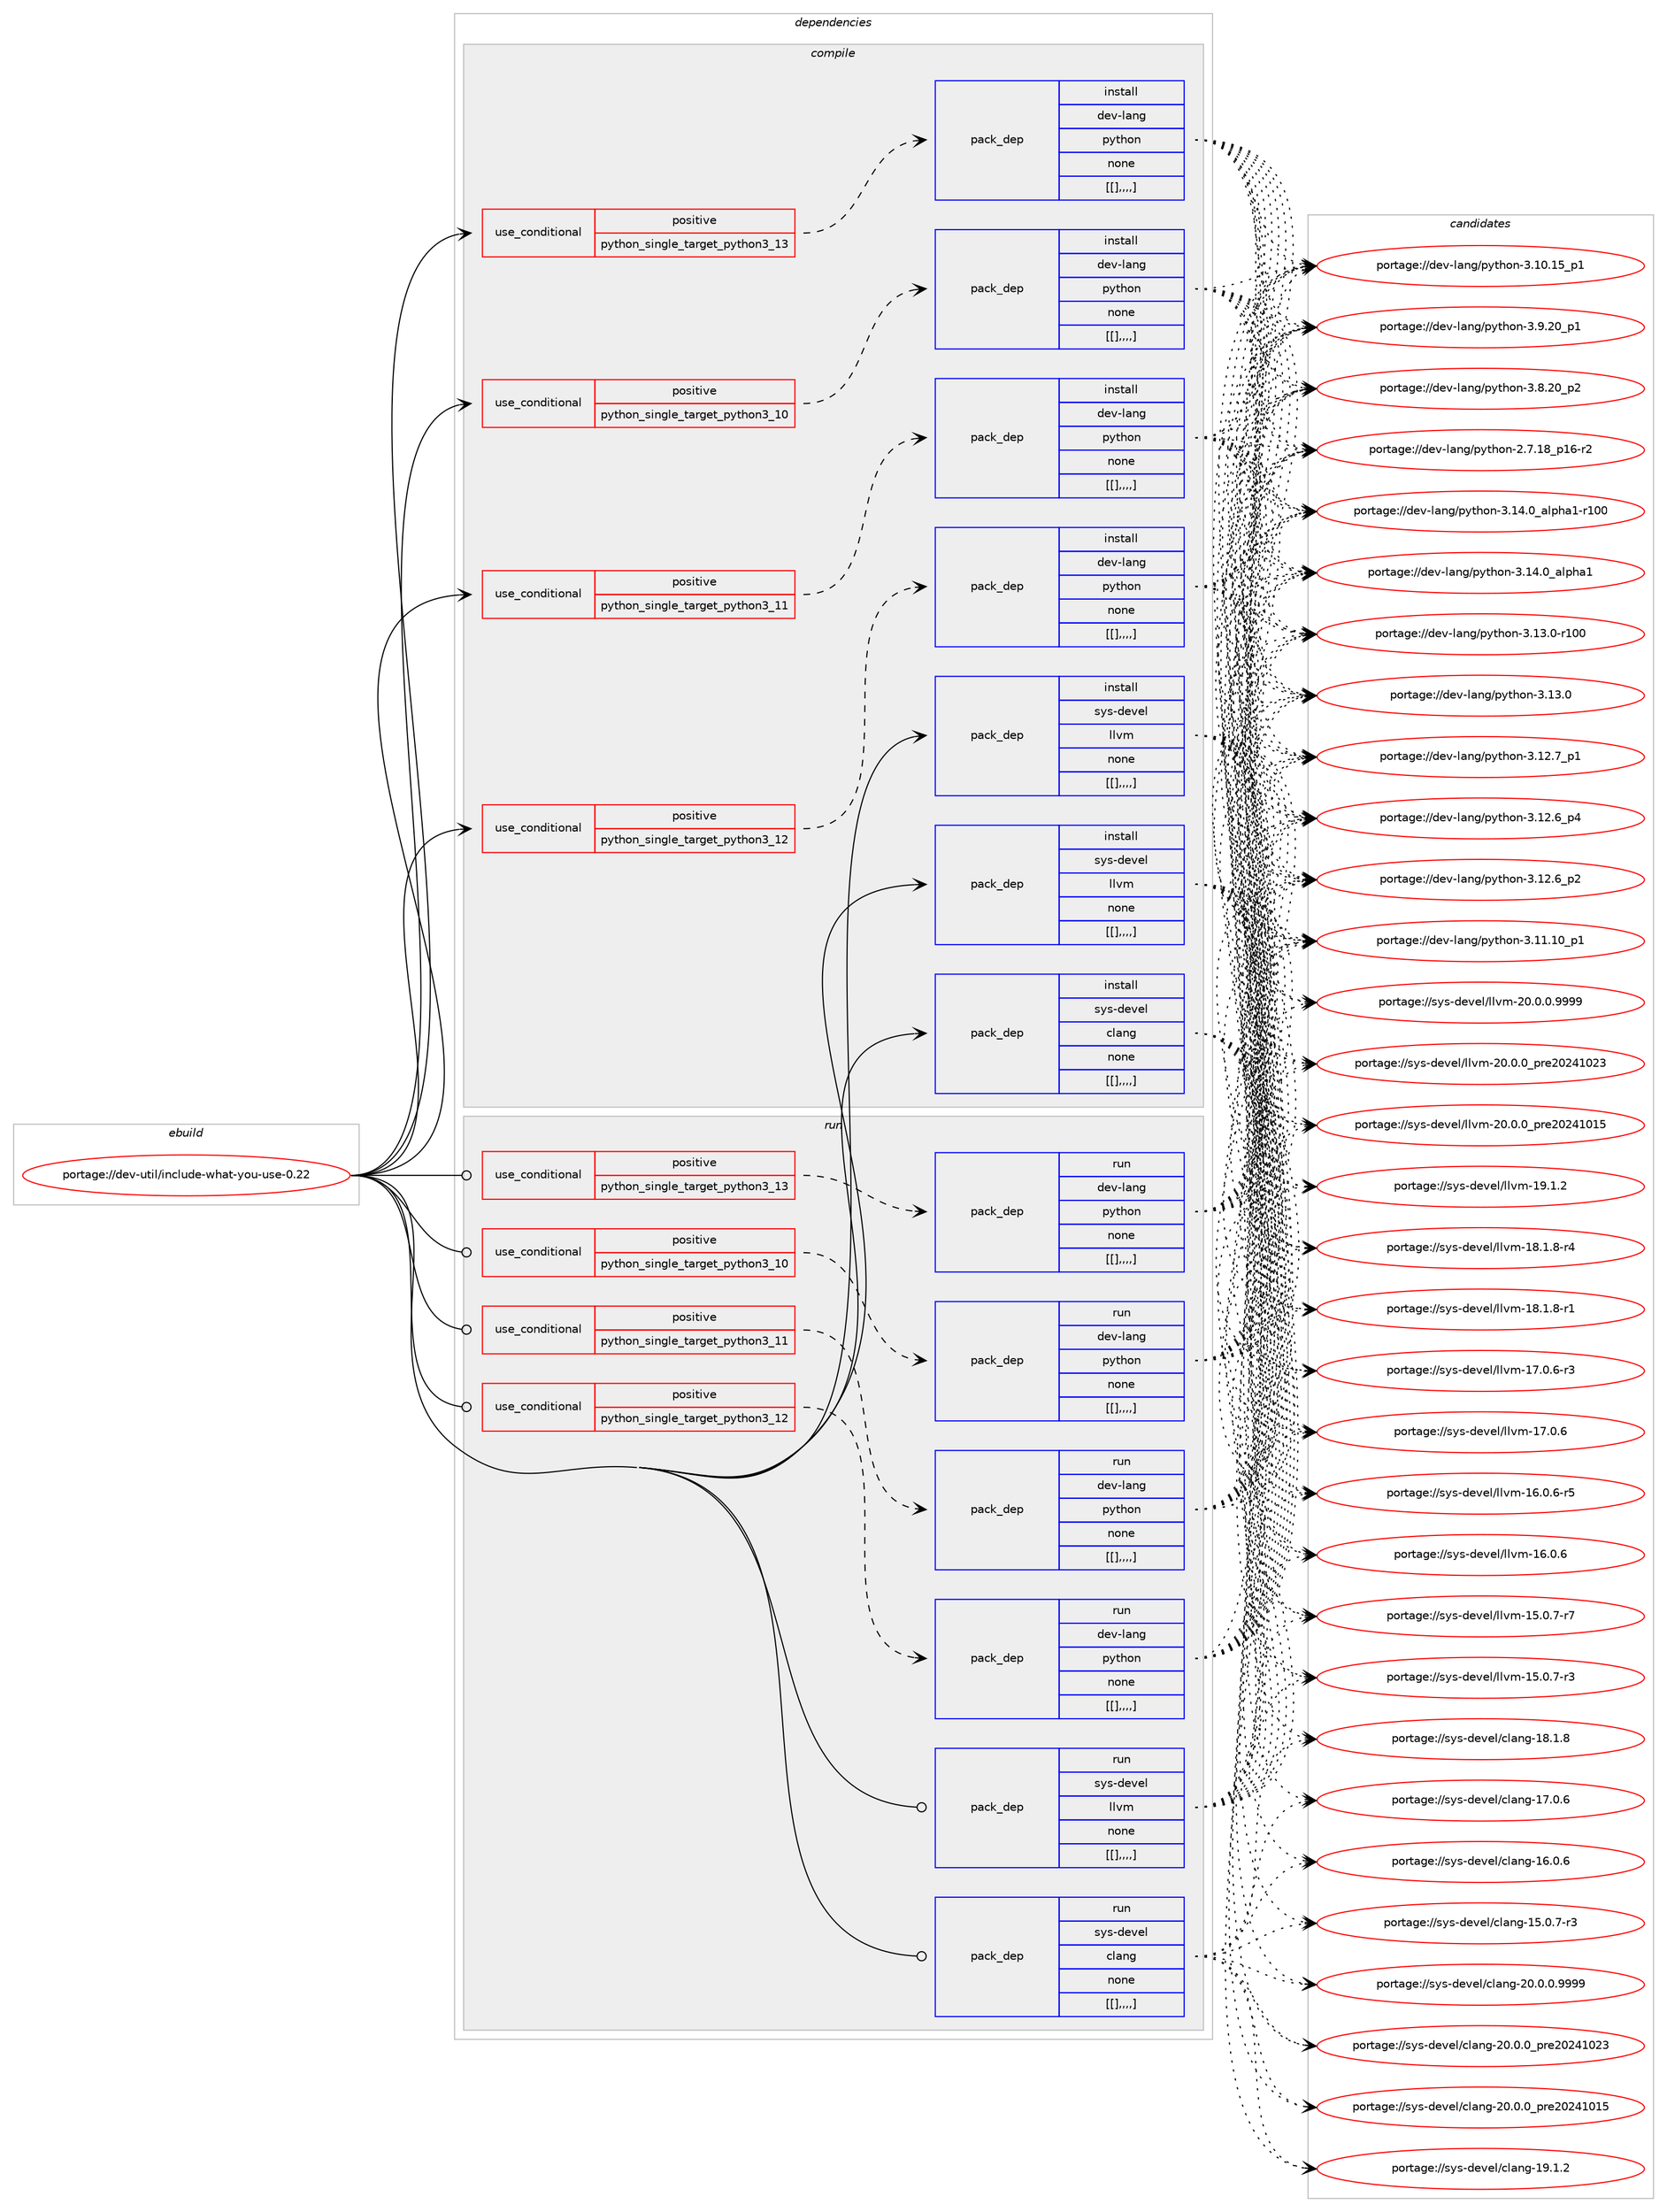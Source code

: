 digraph prolog {

# *************
# Graph options
# *************

newrank=true;
concentrate=true;
compound=true;
graph [rankdir=LR,fontname=Helvetica,fontsize=10,ranksep=1.5];#, ranksep=2.5, nodesep=0.2];
edge  [arrowhead=vee];
node  [fontname=Helvetica,fontsize=10];

# **********
# The ebuild
# **********

subgraph cluster_leftcol {
color=gray;
label=<<i>ebuild</i>>;
id [label="portage://dev-util/include-what-you-use-0.22", color=red, width=4, href="../dev-util/include-what-you-use-0.22.svg"];
}

# ****************
# The dependencies
# ****************

subgraph cluster_midcol {
color=gray;
label=<<i>dependencies</i>>;
subgraph cluster_compile {
fillcolor="#eeeeee";
style=filled;
label=<<i>compile</i>>;
subgraph cond65414 {
dependency227524 [label=<<TABLE BORDER="0" CELLBORDER="1" CELLSPACING="0" CELLPADDING="4"><TR><TD ROWSPAN="3" CELLPADDING="10">use_conditional</TD></TR><TR><TD>positive</TD></TR><TR><TD>python_single_target_python3_10</TD></TR></TABLE>>, shape=none, color=red];
subgraph pack160594 {
dependency227565 [label=<<TABLE BORDER="0" CELLBORDER="1" CELLSPACING="0" CELLPADDING="4" WIDTH="220"><TR><TD ROWSPAN="6" CELLPADDING="30">pack_dep</TD></TR><TR><TD WIDTH="110">install</TD></TR><TR><TD>dev-lang</TD></TR><TR><TD>python</TD></TR><TR><TD>none</TD></TR><TR><TD>[[],,,,]</TD></TR></TABLE>>, shape=none, color=blue];
}
dependency227524:e -> dependency227565:w [weight=20,style="dashed",arrowhead="vee"];
}
id:e -> dependency227524:w [weight=20,style="solid",arrowhead="vee"];
subgraph cond65442 {
dependency227588 [label=<<TABLE BORDER="0" CELLBORDER="1" CELLSPACING="0" CELLPADDING="4"><TR><TD ROWSPAN="3" CELLPADDING="10">use_conditional</TD></TR><TR><TD>positive</TD></TR><TR><TD>python_single_target_python3_11</TD></TR></TABLE>>, shape=none, color=red];
subgraph pack160646 {
dependency227593 [label=<<TABLE BORDER="0" CELLBORDER="1" CELLSPACING="0" CELLPADDING="4" WIDTH="220"><TR><TD ROWSPAN="6" CELLPADDING="30">pack_dep</TD></TR><TR><TD WIDTH="110">install</TD></TR><TR><TD>dev-lang</TD></TR><TR><TD>python</TD></TR><TR><TD>none</TD></TR><TR><TD>[[],,,,]</TD></TR></TABLE>>, shape=none, color=blue];
}
dependency227588:e -> dependency227593:w [weight=20,style="dashed",arrowhead="vee"];
}
id:e -> dependency227588:w [weight=20,style="solid",arrowhead="vee"];
subgraph cond65460 {
dependency227695 [label=<<TABLE BORDER="0" CELLBORDER="1" CELLSPACING="0" CELLPADDING="4"><TR><TD ROWSPAN="3" CELLPADDING="10">use_conditional</TD></TR><TR><TD>positive</TD></TR><TR><TD>python_single_target_python3_12</TD></TR></TABLE>>, shape=none, color=red];
subgraph pack160739 {
dependency227713 [label=<<TABLE BORDER="0" CELLBORDER="1" CELLSPACING="0" CELLPADDING="4" WIDTH="220"><TR><TD ROWSPAN="6" CELLPADDING="30">pack_dep</TD></TR><TR><TD WIDTH="110">install</TD></TR><TR><TD>dev-lang</TD></TR><TR><TD>python</TD></TR><TR><TD>none</TD></TR><TR><TD>[[],,,,]</TD></TR></TABLE>>, shape=none, color=blue];
}
dependency227695:e -> dependency227713:w [weight=20,style="dashed",arrowhead="vee"];
}
id:e -> dependency227695:w [weight=20,style="solid",arrowhead="vee"];
subgraph cond65474 {
dependency227718 [label=<<TABLE BORDER="0" CELLBORDER="1" CELLSPACING="0" CELLPADDING="4"><TR><TD ROWSPAN="3" CELLPADDING="10">use_conditional</TD></TR><TR><TD>positive</TD></TR><TR><TD>python_single_target_python3_13</TD></TR></TABLE>>, shape=none, color=red];
subgraph pack160741 {
dependency227720 [label=<<TABLE BORDER="0" CELLBORDER="1" CELLSPACING="0" CELLPADDING="4" WIDTH="220"><TR><TD ROWSPAN="6" CELLPADDING="30">pack_dep</TD></TR><TR><TD WIDTH="110">install</TD></TR><TR><TD>dev-lang</TD></TR><TR><TD>python</TD></TR><TR><TD>none</TD></TR><TR><TD>[[],,,,]</TD></TR></TABLE>>, shape=none, color=blue];
}
dependency227718:e -> dependency227720:w [weight=20,style="dashed",arrowhead="vee"];
}
id:e -> dependency227718:w [weight=20,style="solid",arrowhead="vee"];
subgraph pack160753 {
dependency227777 [label=<<TABLE BORDER="0" CELLBORDER="1" CELLSPACING="0" CELLPADDING="4" WIDTH="220"><TR><TD ROWSPAN="6" CELLPADDING="30">pack_dep</TD></TR><TR><TD WIDTH="110">install</TD></TR><TR><TD>sys-devel</TD></TR><TR><TD>clang</TD></TR><TR><TD>none</TD></TR><TR><TD>[[],,,,]</TD></TR></TABLE>>, shape=none, color=blue];
}
id:e -> dependency227777:w [weight=20,style="solid",arrowhead="vee"];
subgraph pack160804 {
dependency227815 [label=<<TABLE BORDER="0" CELLBORDER="1" CELLSPACING="0" CELLPADDING="4" WIDTH="220"><TR><TD ROWSPAN="6" CELLPADDING="30">pack_dep</TD></TR><TR><TD WIDTH="110">install</TD></TR><TR><TD>sys-devel</TD></TR><TR><TD>llvm</TD></TR><TR><TD>none</TD></TR><TR><TD>[[],,,,]</TD></TR></TABLE>>, shape=none, color=blue];
}
id:e -> dependency227815:w [weight=20,style="solid",arrowhead="vee"];
subgraph pack160807 {
dependency227819 [label=<<TABLE BORDER="0" CELLBORDER="1" CELLSPACING="0" CELLPADDING="4" WIDTH="220"><TR><TD ROWSPAN="6" CELLPADDING="30">pack_dep</TD></TR><TR><TD WIDTH="110">install</TD></TR><TR><TD>sys-devel</TD></TR><TR><TD>llvm</TD></TR><TR><TD>none</TD></TR><TR><TD>[[],,,,]</TD></TR></TABLE>>, shape=none, color=blue];
}
id:e -> dependency227819:w [weight=20,style="solid",arrowhead="vee"];
}
subgraph cluster_compileandrun {
fillcolor="#eeeeee";
style=filled;
label=<<i>compile and run</i>>;
}
subgraph cluster_run {
fillcolor="#eeeeee";
style=filled;
label=<<i>run</i>>;
subgraph cond65523 {
dependency227926 [label=<<TABLE BORDER="0" CELLBORDER="1" CELLSPACING="0" CELLPADDING="4"><TR><TD ROWSPAN="3" CELLPADDING="10">use_conditional</TD></TR><TR><TD>positive</TD></TR><TR><TD>python_single_target_python3_10</TD></TR></TABLE>>, shape=none, color=red];
subgraph pack160973 {
dependency228058 [label=<<TABLE BORDER="0" CELLBORDER="1" CELLSPACING="0" CELLPADDING="4" WIDTH="220"><TR><TD ROWSPAN="6" CELLPADDING="30">pack_dep</TD></TR><TR><TD WIDTH="110">run</TD></TR><TR><TD>dev-lang</TD></TR><TR><TD>python</TD></TR><TR><TD>none</TD></TR><TR><TD>[[],,,,]</TD></TR></TABLE>>, shape=none, color=blue];
}
dependency227926:e -> dependency228058:w [weight=20,style="dashed",arrowhead="vee"];
}
id:e -> dependency227926:w [weight=20,style="solid",arrowhead="odot"];
subgraph cond65576 {
dependency228137 [label=<<TABLE BORDER="0" CELLBORDER="1" CELLSPACING="0" CELLPADDING="4"><TR><TD ROWSPAN="3" CELLPADDING="10">use_conditional</TD></TR><TR><TD>positive</TD></TR><TR><TD>python_single_target_python3_11</TD></TR></TABLE>>, shape=none, color=red];
subgraph pack161060 {
dependency228153 [label=<<TABLE BORDER="0" CELLBORDER="1" CELLSPACING="0" CELLPADDING="4" WIDTH="220"><TR><TD ROWSPAN="6" CELLPADDING="30">pack_dep</TD></TR><TR><TD WIDTH="110">run</TD></TR><TR><TD>dev-lang</TD></TR><TR><TD>python</TD></TR><TR><TD>none</TD></TR><TR><TD>[[],,,,]</TD></TR></TABLE>>, shape=none, color=blue];
}
dependency228137:e -> dependency228153:w [weight=20,style="dashed",arrowhead="vee"];
}
id:e -> dependency228137:w [weight=20,style="solid",arrowhead="odot"];
subgraph cond65585 {
dependency228183 [label=<<TABLE BORDER="0" CELLBORDER="1" CELLSPACING="0" CELLPADDING="4"><TR><TD ROWSPAN="3" CELLPADDING="10">use_conditional</TD></TR><TR><TD>positive</TD></TR><TR><TD>python_single_target_python3_12</TD></TR></TABLE>>, shape=none, color=red];
subgraph pack161123 {
dependency228222 [label=<<TABLE BORDER="0" CELLBORDER="1" CELLSPACING="0" CELLPADDING="4" WIDTH="220"><TR><TD ROWSPAN="6" CELLPADDING="30">pack_dep</TD></TR><TR><TD WIDTH="110">run</TD></TR><TR><TD>dev-lang</TD></TR><TR><TD>python</TD></TR><TR><TD>none</TD></TR><TR><TD>[[],,,,]</TD></TR></TABLE>>, shape=none, color=blue];
}
dependency228183:e -> dependency228222:w [weight=20,style="dashed",arrowhead="vee"];
}
id:e -> dependency228183:w [weight=20,style="solid",arrowhead="odot"];
subgraph cond65600 {
dependency228273 [label=<<TABLE BORDER="0" CELLBORDER="1" CELLSPACING="0" CELLPADDING="4"><TR><TD ROWSPAN="3" CELLPADDING="10">use_conditional</TD></TR><TR><TD>positive</TD></TR><TR><TD>python_single_target_python3_13</TD></TR></TABLE>>, shape=none, color=red];
subgraph pack161155 {
dependency228274 [label=<<TABLE BORDER="0" CELLBORDER="1" CELLSPACING="0" CELLPADDING="4" WIDTH="220"><TR><TD ROWSPAN="6" CELLPADDING="30">pack_dep</TD></TR><TR><TD WIDTH="110">run</TD></TR><TR><TD>dev-lang</TD></TR><TR><TD>python</TD></TR><TR><TD>none</TD></TR><TR><TD>[[],,,,]</TD></TR></TABLE>>, shape=none, color=blue];
}
dependency228273:e -> dependency228274:w [weight=20,style="dashed",arrowhead="vee"];
}
id:e -> dependency228273:w [weight=20,style="solid",arrowhead="odot"];
subgraph pack161165 {
dependency228341 [label=<<TABLE BORDER="0" CELLBORDER="1" CELLSPACING="0" CELLPADDING="4" WIDTH="220"><TR><TD ROWSPAN="6" CELLPADDING="30">pack_dep</TD></TR><TR><TD WIDTH="110">run</TD></TR><TR><TD>sys-devel</TD></TR><TR><TD>clang</TD></TR><TR><TD>none</TD></TR><TR><TD>[[],,,,]</TD></TR></TABLE>>, shape=none, color=blue];
}
id:e -> dependency228341:w [weight=20,style="solid",arrowhead="odot"];
subgraph pack161233 {
dependency228367 [label=<<TABLE BORDER="0" CELLBORDER="1" CELLSPACING="0" CELLPADDING="4" WIDTH="220"><TR><TD ROWSPAN="6" CELLPADDING="30">pack_dep</TD></TR><TR><TD WIDTH="110">run</TD></TR><TR><TD>sys-devel</TD></TR><TR><TD>llvm</TD></TR><TR><TD>none</TD></TR><TR><TD>[[],,,,]</TD></TR></TABLE>>, shape=none, color=blue];
}
id:e -> dependency228367:w [weight=20,style="solid",arrowhead="odot"];
}
}

# **************
# The candidates
# **************

subgraph cluster_choices {
rank=same;
color=gray;
label=<<i>candidates</i>>;

subgraph choice160614 {
color=black;
nodesep=1;
choice100101118451089711010347112121116104111110455146495246489597108112104974945114494848 [label="portage://dev-lang/python-3.14.0_alpha1-r100", color=red, width=4,href="../dev-lang/python-3.14.0_alpha1-r100.svg"];
choice1001011184510897110103471121211161041111104551464952464895971081121049749 [label="portage://dev-lang/python-3.14.0_alpha1", color=red, width=4,href="../dev-lang/python-3.14.0_alpha1.svg"];
choice1001011184510897110103471121211161041111104551464951464845114494848 [label="portage://dev-lang/python-3.13.0-r100", color=red, width=4,href="../dev-lang/python-3.13.0-r100.svg"];
choice10010111845108971101034711212111610411111045514649514648 [label="portage://dev-lang/python-3.13.0", color=red, width=4,href="../dev-lang/python-3.13.0.svg"];
choice100101118451089711010347112121116104111110455146495046559511249 [label="portage://dev-lang/python-3.12.7_p1", color=red, width=4,href="../dev-lang/python-3.12.7_p1.svg"];
choice100101118451089711010347112121116104111110455146495046549511252 [label="portage://dev-lang/python-3.12.6_p4", color=red, width=4,href="../dev-lang/python-3.12.6_p4.svg"];
choice100101118451089711010347112121116104111110455146495046549511250 [label="portage://dev-lang/python-3.12.6_p2", color=red, width=4,href="../dev-lang/python-3.12.6_p2.svg"];
choice10010111845108971101034711212111610411111045514649494649489511249 [label="portage://dev-lang/python-3.11.10_p1", color=red, width=4,href="../dev-lang/python-3.11.10_p1.svg"];
choice10010111845108971101034711212111610411111045514649484649539511249 [label="portage://dev-lang/python-3.10.15_p1", color=red, width=4,href="../dev-lang/python-3.10.15_p1.svg"];
choice100101118451089711010347112121116104111110455146574650489511249 [label="portage://dev-lang/python-3.9.20_p1", color=red, width=4,href="../dev-lang/python-3.9.20_p1.svg"];
choice100101118451089711010347112121116104111110455146564650489511250 [label="portage://dev-lang/python-3.8.20_p2", color=red, width=4,href="../dev-lang/python-3.8.20_p2.svg"];
choice100101118451089711010347112121116104111110455046554649569511249544511450 [label="portage://dev-lang/python-2.7.18_p16-r2", color=red, width=4,href="../dev-lang/python-2.7.18_p16-r2.svg"];
dependency227565:e -> choice100101118451089711010347112121116104111110455146495246489597108112104974945114494848:w [style=dotted,weight="100"];
dependency227565:e -> choice1001011184510897110103471121211161041111104551464952464895971081121049749:w [style=dotted,weight="100"];
dependency227565:e -> choice1001011184510897110103471121211161041111104551464951464845114494848:w [style=dotted,weight="100"];
dependency227565:e -> choice10010111845108971101034711212111610411111045514649514648:w [style=dotted,weight="100"];
dependency227565:e -> choice100101118451089711010347112121116104111110455146495046559511249:w [style=dotted,weight="100"];
dependency227565:e -> choice100101118451089711010347112121116104111110455146495046549511252:w [style=dotted,weight="100"];
dependency227565:e -> choice100101118451089711010347112121116104111110455146495046549511250:w [style=dotted,weight="100"];
dependency227565:e -> choice10010111845108971101034711212111610411111045514649494649489511249:w [style=dotted,weight="100"];
dependency227565:e -> choice10010111845108971101034711212111610411111045514649484649539511249:w [style=dotted,weight="100"];
dependency227565:e -> choice100101118451089711010347112121116104111110455146574650489511249:w [style=dotted,weight="100"];
dependency227565:e -> choice100101118451089711010347112121116104111110455146564650489511250:w [style=dotted,weight="100"];
dependency227565:e -> choice100101118451089711010347112121116104111110455046554649569511249544511450:w [style=dotted,weight="100"];
}
subgraph choice160626 {
color=black;
nodesep=1;
choice100101118451089711010347112121116104111110455146495246489597108112104974945114494848 [label="portage://dev-lang/python-3.14.0_alpha1-r100", color=red, width=4,href="../dev-lang/python-3.14.0_alpha1-r100.svg"];
choice1001011184510897110103471121211161041111104551464952464895971081121049749 [label="portage://dev-lang/python-3.14.0_alpha1", color=red, width=4,href="../dev-lang/python-3.14.0_alpha1.svg"];
choice1001011184510897110103471121211161041111104551464951464845114494848 [label="portage://dev-lang/python-3.13.0-r100", color=red, width=4,href="../dev-lang/python-3.13.0-r100.svg"];
choice10010111845108971101034711212111610411111045514649514648 [label="portage://dev-lang/python-3.13.0", color=red, width=4,href="../dev-lang/python-3.13.0.svg"];
choice100101118451089711010347112121116104111110455146495046559511249 [label="portage://dev-lang/python-3.12.7_p1", color=red, width=4,href="../dev-lang/python-3.12.7_p1.svg"];
choice100101118451089711010347112121116104111110455146495046549511252 [label="portage://dev-lang/python-3.12.6_p4", color=red, width=4,href="../dev-lang/python-3.12.6_p4.svg"];
choice100101118451089711010347112121116104111110455146495046549511250 [label="portage://dev-lang/python-3.12.6_p2", color=red, width=4,href="../dev-lang/python-3.12.6_p2.svg"];
choice10010111845108971101034711212111610411111045514649494649489511249 [label="portage://dev-lang/python-3.11.10_p1", color=red, width=4,href="../dev-lang/python-3.11.10_p1.svg"];
choice10010111845108971101034711212111610411111045514649484649539511249 [label="portage://dev-lang/python-3.10.15_p1", color=red, width=4,href="../dev-lang/python-3.10.15_p1.svg"];
choice100101118451089711010347112121116104111110455146574650489511249 [label="portage://dev-lang/python-3.9.20_p1", color=red, width=4,href="../dev-lang/python-3.9.20_p1.svg"];
choice100101118451089711010347112121116104111110455146564650489511250 [label="portage://dev-lang/python-3.8.20_p2", color=red, width=4,href="../dev-lang/python-3.8.20_p2.svg"];
choice100101118451089711010347112121116104111110455046554649569511249544511450 [label="portage://dev-lang/python-2.7.18_p16-r2", color=red, width=4,href="../dev-lang/python-2.7.18_p16-r2.svg"];
dependency227593:e -> choice100101118451089711010347112121116104111110455146495246489597108112104974945114494848:w [style=dotted,weight="100"];
dependency227593:e -> choice1001011184510897110103471121211161041111104551464952464895971081121049749:w [style=dotted,weight="100"];
dependency227593:e -> choice1001011184510897110103471121211161041111104551464951464845114494848:w [style=dotted,weight="100"];
dependency227593:e -> choice10010111845108971101034711212111610411111045514649514648:w [style=dotted,weight="100"];
dependency227593:e -> choice100101118451089711010347112121116104111110455146495046559511249:w [style=dotted,weight="100"];
dependency227593:e -> choice100101118451089711010347112121116104111110455146495046549511252:w [style=dotted,weight="100"];
dependency227593:e -> choice100101118451089711010347112121116104111110455146495046549511250:w [style=dotted,weight="100"];
dependency227593:e -> choice10010111845108971101034711212111610411111045514649494649489511249:w [style=dotted,weight="100"];
dependency227593:e -> choice10010111845108971101034711212111610411111045514649484649539511249:w [style=dotted,weight="100"];
dependency227593:e -> choice100101118451089711010347112121116104111110455146574650489511249:w [style=dotted,weight="100"];
dependency227593:e -> choice100101118451089711010347112121116104111110455146564650489511250:w [style=dotted,weight="100"];
dependency227593:e -> choice100101118451089711010347112121116104111110455046554649569511249544511450:w [style=dotted,weight="100"];
}
subgraph choice160635 {
color=black;
nodesep=1;
choice100101118451089711010347112121116104111110455146495246489597108112104974945114494848 [label="portage://dev-lang/python-3.14.0_alpha1-r100", color=red, width=4,href="../dev-lang/python-3.14.0_alpha1-r100.svg"];
choice1001011184510897110103471121211161041111104551464952464895971081121049749 [label="portage://dev-lang/python-3.14.0_alpha1", color=red, width=4,href="../dev-lang/python-3.14.0_alpha1.svg"];
choice1001011184510897110103471121211161041111104551464951464845114494848 [label="portage://dev-lang/python-3.13.0-r100", color=red, width=4,href="../dev-lang/python-3.13.0-r100.svg"];
choice10010111845108971101034711212111610411111045514649514648 [label="portage://dev-lang/python-3.13.0", color=red, width=4,href="../dev-lang/python-3.13.0.svg"];
choice100101118451089711010347112121116104111110455146495046559511249 [label="portage://dev-lang/python-3.12.7_p1", color=red, width=4,href="../dev-lang/python-3.12.7_p1.svg"];
choice100101118451089711010347112121116104111110455146495046549511252 [label="portage://dev-lang/python-3.12.6_p4", color=red, width=4,href="../dev-lang/python-3.12.6_p4.svg"];
choice100101118451089711010347112121116104111110455146495046549511250 [label="portage://dev-lang/python-3.12.6_p2", color=red, width=4,href="../dev-lang/python-3.12.6_p2.svg"];
choice10010111845108971101034711212111610411111045514649494649489511249 [label="portage://dev-lang/python-3.11.10_p1", color=red, width=4,href="../dev-lang/python-3.11.10_p1.svg"];
choice10010111845108971101034711212111610411111045514649484649539511249 [label="portage://dev-lang/python-3.10.15_p1", color=red, width=4,href="../dev-lang/python-3.10.15_p1.svg"];
choice100101118451089711010347112121116104111110455146574650489511249 [label="portage://dev-lang/python-3.9.20_p1", color=red, width=4,href="../dev-lang/python-3.9.20_p1.svg"];
choice100101118451089711010347112121116104111110455146564650489511250 [label="portage://dev-lang/python-3.8.20_p2", color=red, width=4,href="../dev-lang/python-3.8.20_p2.svg"];
choice100101118451089711010347112121116104111110455046554649569511249544511450 [label="portage://dev-lang/python-2.7.18_p16-r2", color=red, width=4,href="../dev-lang/python-2.7.18_p16-r2.svg"];
dependency227713:e -> choice100101118451089711010347112121116104111110455146495246489597108112104974945114494848:w [style=dotted,weight="100"];
dependency227713:e -> choice1001011184510897110103471121211161041111104551464952464895971081121049749:w [style=dotted,weight="100"];
dependency227713:e -> choice1001011184510897110103471121211161041111104551464951464845114494848:w [style=dotted,weight="100"];
dependency227713:e -> choice10010111845108971101034711212111610411111045514649514648:w [style=dotted,weight="100"];
dependency227713:e -> choice100101118451089711010347112121116104111110455146495046559511249:w [style=dotted,weight="100"];
dependency227713:e -> choice100101118451089711010347112121116104111110455146495046549511252:w [style=dotted,weight="100"];
dependency227713:e -> choice100101118451089711010347112121116104111110455146495046549511250:w [style=dotted,weight="100"];
dependency227713:e -> choice10010111845108971101034711212111610411111045514649494649489511249:w [style=dotted,weight="100"];
dependency227713:e -> choice10010111845108971101034711212111610411111045514649484649539511249:w [style=dotted,weight="100"];
dependency227713:e -> choice100101118451089711010347112121116104111110455146574650489511249:w [style=dotted,weight="100"];
dependency227713:e -> choice100101118451089711010347112121116104111110455146564650489511250:w [style=dotted,weight="100"];
dependency227713:e -> choice100101118451089711010347112121116104111110455046554649569511249544511450:w [style=dotted,weight="100"];
}
subgraph choice160662 {
color=black;
nodesep=1;
choice100101118451089711010347112121116104111110455146495246489597108112104974945114494848 [label="portage://dev-lang/python-3.14.0_alpha1-r100", color=red, width=4,href="../dev-lang/python-3.14.0_alpha1-r100.svg"];
choice1001011184510897110103471121211161041111104551464952464895971081121049749 [label="portage://dev-lang/python-3.14.0_alpha1", color=red, width=4,href="../dev-lang/python-3.14.0_alpha1.svg"];
choice1001011184510897110103471121211161041111104551464951464845114494848 [label="portage://dev-lang/python-3.13.0-r100", color=red, width=4,href="../dev-lang/python-3.13.0-r100.svg"];
choice10010111845108971101034711212111610411111045514649514648 [label="portage://dev-lang/python-3.13.0", color=red, width=4,href="../dev-lang/python-3.13.0.svg"];
choice100101118451089711010347112121116104111110455146495046559511249 [label="portage://dev-lang/python-3.12.7_p1", color=red, width=4,href="../dev-lang/python-3.12.7_p1.svg"];
choice100101118451089711010347112121116104111110455146495046549511252 [label="portage://dev-lang/python-3.12.6_p4", color=red, width=4,href="../dev-lang/python-3.12.6_p4.svg"];
choice100101118451089711010347112121116104111110455146495046549511250 [label="portage://dev-lang/python-3.12.6_p2", color=red, width=4,href="../dev-lang/python-3.12.6_p2.svg"];
choice10010111845108971101034711212111610411111045514649494649489511249 [label="portage://dev-lang/python-3.11.10_p1", color=red, width=4,href="../dev-lang/python-3.11.10_p1.svg"];
choice10010111845108971101034711212111610411111045514649484649539511249 [label="portage://dev-lang/python-3.10.15_p1", color=red, width=4,href="../dev-lang/python-3.10.15_p1.svg"];
choice100101118451089711010347112121116104111110455146574650489511249 [label="portage://dev-lang/python-3.9.20_p1", color=red, width=4,href="../dev-lang/python-3.9.20_p1.svg"];
choice100101118451089711010347112121116104111110455146564650489511250 [label="portage://dev-lang/python-3.8.20_p2", color=red, width=4,href="../dev-lang/python-3.8.20_p2.svg"];
choice100101118451089711010347112121116104111110455046554649569511249544511450 [label="portage://dev-lang/python-2.7.18_p16-r2", color=red, width=4,href="../dev-lang/python-2.7.18_p16-r2.svg"];
dependency227720:e -> choice100101118451089711010347112121116104111110455146495246489597108112104974945114494848:w [style=dotted,weight="100"];
dependency227720:e -> choice1001011184510897110103471121211161041111104551464952464895971081121049749:w [style=dotted,weight="100"];
dependency227720:e -> choice1001011184510897110103471121211161041111104551464951464845114494848:w [style=dotted,weight="100"];
dependency227720:e -> choice10010111845108971101034711212111610411111045514649514648:w [style=dotted,weight="100"];
dependency227720:e -> choice100101118451089711010347112121116104111110455146495046559511249:w [style=dotted,weight="100"];
dependency227720:e -> choice100101118451089711010347112121116104111110455146495046549511252:w [style=dotted,weight="100"];
dependency227720:e -> choice100101118451089711010347112121116104111110455146495046549511250:w [style=dotted,weight="100"];
dependency227720:e -> choice10010111845108971101034711212111610411111045514649494649489511249:w [style=dotted,weight="100"];
dependency227720:e -> choice10010111845108971101034711212111610411111045514649484649539511249:w [style=dotted,weight="100"];
dependency227720:e -> choice100101118451089711010347112121116104111110455146574650489511249:w [style=dotted,weight="100"];
dependency227720:e -> choice100101118451089711010347112121116104111110455146564650489511250:w [style=dotted,weight="100"];
dependency227720:e -> choice100101118451089711010347112121116104111110455046554649569511249544511450:w [style=dotted,weight="100"];
}
subgraph choice160668 {
color=black;
nodesep=1;
choice11512111545100101118101108479910897110103455048464846484657575757 [label="portage://sys-devel/clang-20.0.0.9999", color=red, width=4,href="../sys-devel/clang-20.0.0.9999.svg"];
choice1151211154510010111810110847991089711010345504846484648951121141015048505249485051 [label="portage://sys-devel/clang-20.0.0_pre20241023", color=red, width=4,href="../sys-devel/clang-20.0.0_pre20241023.svg"];
choice1151211154510010111810110847991089711010345504846484648951121141015048505249484953 [label="portage://sys-devel/clang-20.0.0_pre20241015", color=red, width=4,href="../sys-devel/clang-20.0.0_pre20241015.svg"];
choice1151211154510010111810110847991089711010345495746494650 [label="portage://sys-devel/clang-19.1.2", color=red, width=4,href="../sys-devel/clang-19.1.2.svg"];
choice1151211154510010111810110847991089711010345495646494656 [label="portage://sys-devel/clang-18.1.8", color=red, width=4,href="../sys-devel/clang-18.1.8.svg"];
choice1151211154510010111810110847991089711010345495546484654 [label="portage://sys-devel/clang-17.0.6", color=red, width=4,href="../sys-devel/clang-17.0.6.svg"];
choice1151211154510010111810110847991089711010345495446484654 [label="portage://sys-devel/clang-16.0.6", color=red, width=4,href="../sys-devel/clang-16.0.6.svg"];
choice11512111545100101118101108479910897110103454953464846554511451 [label="portage://sys-devel/clang-15.0.7-r3", color=red, width=4,href="../sys-devel/clang-15.0.7-r3.svg"];
dependency227777:e -> choice11512111545100101118101108479910897110103455048464846484657575757:w [style=dotted,weight="100"];
dependency227777:e -> choice1151211154510010111810110847991089711010345504846484648951121141015048505249485051:w [style=dotted,weight="100"];
dependency227777:e -> choice1151211154510010111810110847991089711010345504846484648951121141015048505249484953:w [style=dotted,weight="100"];
dependency227777:e -> choice1151211154510010111810110847991089711010345495746494650:w [style=dotted,weight="100"];
dependency227777:e -> choice1151211154510010111810110847991089711010345495646494656:w [style=dotted,weight="100"];
dependency227777:e -> choice1151211154510010111810110847991089711010345495546484654:w [style=dotted,weight="100"];
dependency227777:e -> choice1151211154510010111810110847991089711010345495446484654:w [style=dotted,weight="100"];
dependency227777:e -> choice11512111545100101118101108479910897110103454953464846554511451:w [style=dotted,weight="100"];
}
subgraph choice160683 {
color=black;
nodesep=1;
choice1151211154510010111810110847108108118109455048464846484657575757 [label="portage://sys-devel/llvm-20.0.0.9999", color=red, width=4,href="../sys-devel/llvm-20.0.0.9999.svg"];
choice115121115451001011181011084710810811810945504846484648951121141015048505249485051 [label="portage://sys-devel/llvm-20.0.0_pre20241023", color=red, width=4,href="../sys-devel/llvm-20.0.0_pre20241023.svg"];
choice115121115451001011181011084710810811810945504846484648951121141015048505249484953 [label="portage://sys-devel/llvm-20.0.0_pre20241015", color=red, width=4,href="../sys-devel/llvm-20.0.0_pre20241015.svg"];
choice115121115451001011181011084710810811810945495746494650 [label="portage://sys-devel/llvm-19.1.2", color=red, width=4,href="../sys-devel/llvm-19.1.2.svg"];
choice1151211154510010111810110847108108118109454956464946564511452 [label="portage://sys-devel/llvm-18.1.8-r4", color=red, width=4,href="../sys-devel/llvm-18.1.8-r4.svg"];
choice1151211154510010111810110847108108118109454956464946564511449 [label="portage://sys-devel/llvm-18.1.8-r1", color=red, width=4,href="../sys-devel/llvm-18.1.8-r1.svg"];
choice1151211154510010111810110847108108118109454955464846544511451 [label="portage://sys-devel/llvm-17.0.6-r3", color=red, width=4,href="../sys-devel/llvm-17.0.6-r3.svg"];
choice115121115451001011181011084710810811810945495546484654 [label="portage://sys-devel/llvm-17.0.6", color=red, width=4,href="../sys-devel/llvm-17.0.6.svg"];
choice1151211154510010111810110847108108118109454954464846544511453 [label="portage://sys-devel/llvm-16.0.6-r5", color=red, width=4,href="../sys-devel/llvm-16.0.6-r5.svg"];
choice115121115451001011181011084710810811810945495446484654 [label="portage://sys-devel/llvm-16.0.6", color=red, width=4,href="../sys-devel/llvm-16.0.6.svg"];
choice1151211154510010111810110847108108118109454953464846554511455 [label="portage://sys-devel/llvm-15.0.7-r7", color=red, width=4,href="../sys-devel/llvm-15.0.7-r7.svg"];
choice1151211154510010111810110847108108118109454953464846554511451 [label="portage://sys-devel/llvm-15.0.7-r3", color=red, width=4,href="../sys-devel/llvm-15.0.7-r3.svg"];
dependency227815:e -> choice1151211154510010111810110847108108118109455048464846484657575757:w [style=dotted,weight="100"];
dependency227815:e -> choice115121115451001011181011084710810811810945504846484648951121141015048505249485051:w [style=dotted,weight="100"];
dependency227815:e -> choice115121115451001011181011084710810811810945504846484648951121141015048505249484953:w [style=dotted,weight="100"];
dependency227815:e -> choice115121115451001011181011084710810811810945495746494650:w [style=dotted,weight="100"];
dependency227815:e -> choice1151211154510010111810110847108108118109454956464946564511452:w [style=dotted,weight="100"];
dependency227815:e -> choice1151211154510010111810110847108108118109454956464946564511449:w [style=dotted,weight="100"];
dependency227815:e -> choice1151211154510010111810110847108108118109454955464846544511451:w [style=dotted,weight="100"];
dependency227815:e -> choice115121115451001011181011084710810811810945495546484654:w [style=dotted,weight="100"];
dependency227815:e -> choice1151211154510010111810110847108108118109454954464846544511453:w [style=dotted,weight="100"];
dependency227815:e -> choice115121115451001011181011084710810811810945495446484654:w [style=dotted,weight="100"];
dependency227815:e -> choice1151211154510010111810110847108108118109454953464846554511455:w [style=dotted,weight="100"];
dependency227815:e -> choice1151211154510010111810110847108108118109454953464846554511451:w [style=dotted,weight="100"];
}
subgraph choice160687 {
color=black;
nodesep=1;
choice1151211154510010111810110847108108118109455048464846484657575757 [label="portage://sys-devel/llvm-20.0.0.9999", color=red, width=4,href="../sys-devel/llvm-20.0.0.9999.svg"];
choice115121115451001011181011084710810811810945504846484648951121141015048505249485051 [label="portage://sys-devel/llvm-20.0.0_pre20241023", color=red, width=4,href="../sys-devel/llvm-20.0.0_pre20241023.svg"];
choice115121115451001011181011084710810811810945504846484648951121141015048505249484953 [label="portage://sys-devel/llvm-20.0.0_pre20241015", color=red, width=4,href="../sys-devel/llvm-20.0.0_pre20241015.svg"];
choice115121115451001011181011084710810811810945495746494650 [label="portage://sys-devel/llvm-19.1.2", color=red, width=4,href="../sys-devel/llvm-19.1.2.svg"];
choice1151211154510010111810110847108108118109454956464946564511452 [label="portage://sys-devel/llvm-18.1.8-r4", color=red, width=4,href="../sys-devel/llvm-18.1.8-r4.svg"];
choice1151211154510010111810110847108108118109454956464946564511449 [label="portage://sys-devel/llvm-18.1.8-r1", color=red, width=4,href="../sys-devel/llvm-18.1.8-r1.svg"];
choice1151211154510010111810110847108108118109454955464846544511451 [label="portage://sys-devel/llvm-17.0.6-r3", color=red, width=4,href="../sys-devel/llvm-17.0.6-r3.svg"];
choice115121115451001011181011084710810811810945495546484654 [label="portage://sys-devel/llvm-17.0.6", color=red, width=4,href="../sys-devel/llvm-17.0.6.svg"];
choice1151211154510010111810110847108108118109454954464846544511453 [label="portage://sys-devel/llvm-16.0.6-r5", color=red, width=4,href="../sys-devel/llvm-16.0.6-r5.svg"];
choice115121115451001011181011084710810811810945495446484654 [label="portage://sys-devel/llvm-16.0.6", color=red, width=4,href="../sys-devel/llvm-16.0.6.svg"];
choice1151211154510010111810110847108108118109454953464846554511455 [label="portage://sys-devel/llvm-15.0.7-r7", color=red, width=4,href="../sys-devel/llvm-15.0.7-r7.svg"];
choice1151211154510010111810110847108108118109454953464846554511451 [label="portage://sys-devel/llvm-15.0.7-r3", color=red, width=4,href="../sys-devel/llvm-15.0.7-r3.svg"];
dependency227819:e -> choice1151211154510010111810110847108108118109455048464846484657575757:w [style=dotted,weight="100"];
dependency227819:e -> choice115121115451001011181011084710810811810945504846484648951121141015048505249485051:w [style=dotted,weight="100"];
dependency227819:e -> choice115121115451001011181011084710810811810945504846484648951121141015048505249484953:w [style=dotted,weight="100"];
dependency227819:e -> choice115121115451001011181011084710810811810945495746494650:w [style=dotted,weight="100"];
dependency227819:e -> choice1151211154510010111810110847108108118109454956464946564511452:w [style=dotted,weight="100"];
dependency227819:e -> choice1151211154510010111810110847108108118109454956464946564511449:w [style=dotted,weight="100"];
dependency227819:e -> choice1151211154510010111810110847108108118109454955464846544511451:w [style=dotted,weight="100"];
dependency227819:e -> choice115121115451001011181011084710810811810945495546484654:w [style=dotted,weight="100"];
dependency227819:e -> choice1151211154510010111810110847108108118109454954464846544511453:w [style=dotted,weight="100"];
dependency227819:e -> choice115121115451001011181011084710810811810945495446484654:w [style=dotted,weight="100"];
dependency227819:e -> choice1151211154510010111810110847108108118109454953464846554511455:w [style=dotted,weight="100"];
dependency227819:e -> choice1151211154510010111810110847108108118109454953464846554511451:w [style=dotted,weight="100"];
}
subgraph choice160715 {
color=black;
nodesep=1;
choice100101118451089711010347112121116104111110455146495246489597108112104974945114494848 [label="portage://dev-lang/python-3.14.0_alpha1-r100", color=red, width=4,href="../dev-lang/python-3.14.0_alpha1-r100.svg"];
choice1001011184510897110103471121211161041111104551464952464895971081121049749 [label="portage://dev-lang/python-3.14.0_alpha1", color=red, width=4,href="../dev-lang/python-3.14.0_alpha1.svg"];
choice1001011184510897110103471121211161041111104551464951464845114494848 [label="portage://dev-lang/python-3.13.0-r100", color=red, width=4,href="../dev-lang/python-3.13.0-r100.svg"];
choice10010111845108971101034711212111610411111045514649514648 [label="portage://dev-lang/python-3.13.0", color=red, width=4,href="../dev-lang/python-3.13.0.svg"];
choice100101118451089711010347112121116104111110455146495046559511249 [label="portage://dev-lang/python-3.12.7_p1", color=red, width=4,href="../dev-lang/python-3.12.7_p1.svg"];
choice100101118451089711010347112121116104111110455146495046549511252 [label="portage://dev-lang/python-3.12.6_p4", color=red, width=4,href="../dev-lang/python-3.12.6_p4.svg"];
choice100101118451089711010347112121116104111110455146495046549511250 [label="portage://dev-lang/python-3.12.6_p2", color=red, width=4,href="../dev-lang/python-3.12.6_p2.svg"];
choice10010111845108971101034711212111610411111045514649494649489511249 [label="portage://dev-lang/python-3.11.10_p1", color=red, width=4,href="../dev-lang/python-3.11.10_p1.svg"];
choice10010111845108971101034711212111610411111045514649484649539511249 [label="portage://dev-lang/python-3.10.15_p1", color=red, width=4,href="../dev-lang/python-3.10.15_p1.svg"];
choice100101118451089711010347112121116104111110455146574650489511249 [label="portage://dev-lang/python-3.9.20_p1", color=red, width=4,href="../dev-lang/python-3.9.20_p1.svg"];
choice100101118451089711010347112121116104111110455146564650489511250 [label="portage://dev-lang/python-3.8.20_p2", color=red, width=4,href="../dev-lang/python-3.8.20_p2.svg"];
choice100101118451089711010347112121116104111110455046554649569511249544511450 [label="portage://dev-lang/python-2.7.18_p16-r2", color=red, width=4,href="../dev-lang/python-2.7.18_p16-r2.svg"];
dependency228058:e -> choice100101118451089711010347112121116104111110455146495246489597108112104974945114494848:w [style=dotted,weight="100"];
dependency228058:e -> choice1001011184510897110103471121211161041111104551464952464895971081121049749:w [style=dotted,weight="100"];
dependency228058:e -> choice1001011184510897110103471121211161041111104551464951464845114494848:w [style=dotted,weight="100"];
dependency228058:e -> choice10010111845108971101034711212111610411111045514649514648:w [style=dotted,weight="100"];
dependency228058:e -> choice100101118451089711010347112121116104111110455146495046559511249:w [style=dotted,weight="100"];
dependency228058:e -> choice100101118451089711010347112121116104111110455146495046549511252:w [style=dotted,weight="100"];
dependency228058:e -> choice100101118451089711010347112121116104111110455146495046549511250:w [style=dotted,weight="100"];
dependency228058:e -> choice10010111845108971101034711212111610411111045514649494649489511249:w [style=dotted,weight="100"];
dependency228058:e -> choice10010111845108971101034711212111610411111045514649484649539511249:w [style=dotted,weight="100"];
dependency228058:e -> choice100101118451089711010347112121116104111110455146574650489511249:w [style=dotted,weight="100"];
dependency228058:e -> choice100101118451089711010347112121116104111110455146564650489511250:w [style=dotted,weight="100"];
dependency228058:e -> choice100101118451089711010347112121116104111110455046554649569511249544511450:w [style=dotted,weight="100"];
}
subgraph choice160738 {
color=black;
nodesep=1;
choice100101118451089711010347112121116104111110455146495246489597108112104974945114494848 [label="portage://dev-lang/python-3.14.0_alpha1-r100", color=red, width=4,href="../dev-lang/python-3.14.0_alpha1-r100.svg"];
choice1001011184510897110103471121211161041111104551464952464895971081121049749 [label="portage://dev-lang/python-3.14.0_alpha1", color=red, width=4,href="../dev-lang/python-3.14.0_alpha1.svg"];
choice1001011184510897110103471121211161041111104551464951464845114494848 [label="portage://dev-lang/python-3.13.0-r100", color=red, width=4,href="../dev-lang/python-3.13.0-r100.svg"];
choice10010111845108971101034711212111610411111045514649514648 [label="portage://dev-lang/python-3.13.0", color=red, width=4,href="../dev-lang/python-3.13.0.svg"];
choice100101118451089711010347112121116104111110455146495046559511249 [label="portage://dev-lang/python-3.12.7_p1", color=red, width=4,href="../dev-lang/python-3.12.7_p1.svg"];
choice100101118451089711010347112121116104111110455146495046549511252 [label="portage://dev-lang/python-3.12.6_p4", color=red, width=4,href="../dev-lang/python-3.12.6_p4.svg"];
choice100101118451089711010347112121116104111110455146495046549511250 [label="portage://dev-lang/python-3.12.6_p2", color=red, width=4,href="../dev-lang/python-3.12.6_p2.svg"];
choice10010111845108971101034711212111610411111045514649494649489511249 [label="portage://dev-lang/python-3.11.10_p1", color=red, width=4,href="../dev-lang/python-3.11.10_p1.svg"];
choice10010111845108971101034711212111610411111045514649484649539511249 [label="portage://dev-lang/python-3.10.15_p1", color=red, width=4,href="../dev-lang/python-3.10.15_p1.svg"];
choice100101118451089711010347112121116104111110455146574650489511249 [label="portage://dev-lang/python-3.9.20_p1", color=red, width=4,href="../dev-lang/python-3.9.20_p1.svg"];
choice100101118451089711010347112121116104111110455146564650489511250 [label="portage://dev-lang/python-3.8.20_p2", color=red, width=4,href="../dev-lang/python-3.8.20_p2.svg"];
choice100101118451089711010347112121116104111110455046554649569511249544511450 [label="portage://dev-lang/python-2.7.18_p16-r2", color=red, width=4,href="../dev-lang/python-2.7.18_p16-r2.svg"];
dependency228153:e -> choice100101118451089711010347112121116104111110455146495246489597108112104974945114494848:w [style=dotted,weight="100"];
dependency228153:e -> choice1001011184510897110103471121211161041111104551464952464895971081121049749:w [style=dotted,weight="100"];
dependency228153:e -> choice1001011184510897110103471121211161041111104551464951464845114494848:w [style=dotted,weight="100"];
dependency228153:e -> choice10010111845108971101034711212111610411111045514649514648:w [style=dotted,weight="100"];
dependency228153:e -> choice100101118451089711010347112121116104111110455146495046559511249:w [style=dotted,weight="100"];
dependency228153:e -> choice100101118451089711010347112121116104111110455146495046549511252:w [style=dotted,weight="100"];
dependency228153:e -> choice100101118451089711010347112121116104111110455146495046549511250:w [style=dotted,weight="100"];
dependency228153:e -> choice10010111845108971101034711212111610411111045514649494649489511249:w [style=dotted,weight="100"];
dependency228153:e -> choice10010111845108971101034711212111610411111045514649484649539511249:w [style=dotted,weight="100"];
dependency228153:e -> choice100101118451089711010347112121116104111110455146574650489511249:w [style=dotted,weight="100"];
dependency228153:e -> choice100101118451089711010347112121116104111110455146564650489511250:w [style=dotted,weight="100"];
dependency228153:e -> choice100101118451089711010347112121116104111110455046554649569511249544511450:w [style=dotted,weight="100"];
}
subgraph choice160762 {
color=black;
nodesep=1;
choice100101118451089711010347112121116104111110455146495246489597108112104974945114494848 [label="portage://dev-lang/python-3.14.0_alpha1-r100", color=red, width=4,href="../dev-lang/python-3.14.0_alpha1-r100.svg"];
choice1001011184510897110103471121211161041111104551464952464895971081121049749 [label="portage://dev-lang/python-3.14.0_alpha1", color=red, width=4,href="../dev-lang/python-3.14.0_alpha1.svg"];
choice1001011184510897110103471121211161041111104551464951464845114494848 [label="portage://dev-lang/python-3.13.0-r100", color=red, width=4,href="../dev-lang/python-3.13.0-r100.svg"];
choice10010111845108971101034711212111610411111045514649514648 [label="portage://dev-lang/python-3.13.0", color=red, width=4,href="../dev-lang/python-3.13.0.svg"];
choice100101118451089711010347112121116104111110455146495046559511249 [label="portage://dev-lang/python-3.12.7_p1", color=red, width=4,href="../dev-lang/python-3.12.7_p1.svg"];
choice100101118451089711010347112121116104111110455146495046549511252 [label="portage://dev-lang/python-3.12.6_p4", color=red, width=4,href="../dev-lang/python-3.12.6_p4.svg"];
choice100101118451089711010347112121116104111110455146495046549511250 [label="portage://dev-lang/python-3.12.6_p2", color=red, width=4,href="../dev-lang/python-3.12.6_p2.svg"];
choice10010111845108971101034711212111610411111045514649494649489511249 [label="portage://dev-lang/python-3.11.10_p1", color=red, width=4,href="../dev-lang/python-3.11.10_p1.svg"];
choice10010111845108971101034711212111610411111045514649484649539511249 [label="portage://dev-lang/python-3.10.15_p1", color=red, width=4,href="../dev-lang/python-3.10.15_p1.svg"];
choice100101118451089711010347112121116104111110455146574650489511249 [label="portage://dev-lang/python-3.9.20_p1", color=red, width=4,href="../dev-lang/python-3.9.20_p1.svg"];
choice100101118451089711010347112121116104111110455146564650489511250 [label="portage://dev-lang/python-3.8.20_p2", color=red, width=4,href="../dev-lang/python-3.8.20_p2.svg"];
choice100101118451089711010347112121116104111110455046554649569511249544511450 [label="portage://dev-lang/python-2.7.18_p16-r2", color=red, width=4,href="../dev-lang/python-2.7.18_p16-r2.svg"];
dependency228222:e -> choice100101118451089711010347112121116104111110455146495246489597108112104974945114494848:w [style=dotted,weight="100"];
dependency228222:e -> choice1001011184510897110103471121211161041111104551464952464895971081121049749:w [style=dotted,weight="100"];
dependency228222:e -> choice1001011184510897110103471121211161041111104551464951464845114494848:w [style=dotted,weight="100"];
dependency228222:e -> choice10010111845108971101034711212111610411111045514649514648:w [style=dotted,weight="100"];
dependency228222:e -> choice100101118451089711010347112121116104111110455146495046559511249:w [style=dotted,weight="100"];
dependency228222:e -> choice100101118451089711010347112121116104111110455146495046549511252:w [style=dotted,weight="100"];
dependency228222:e -> choice100101118451089711010347112121116104111110455146495046549511250:w [style=dotted,weight="100"];
dependency228222:e -> choice10010111845108971101034711212111610411111045514649494649489511249:w [style=dotted,weight="100"];
dependency228222:e -> choice10010111845108971101034711212111610411111045514649484649539511249:w [style=dotted,weight="100"];
dependency228222:e -> choice100101118451089711010347112121116104111110455146574650489511249:w [style=dotted,weight="100"];
dependency228222:e -> choice100101118451089711010347112121116104111110455146564650489511250:w [style=dotted,weight="100"];
dependency228222:e -> choice100101118451089711010347112121116104111110455046554649569511249544511450:w [style=dotted,weight="100"];
}
subgraph choice160796 {
color=black;
nodesep=1;
choice100101118451089711010347112121116104111110455146495246489597108112104974945114494848 [label="portage://dev-lang/python-3.14.0_alpha1-r100", color=red, width=4,href="../dev-lang/python-3.14.0_alpha1-r100.svg"];
choice1001011184510897110103471121211161041111104551464952464895971081121049749 [label="portage://dev-lang/python-3.14.0_alpha1", color=red, width=4,href="../dev-lang/python-3.14.0_alpha1.svg"];
choice1001011184510897110103471121211161041111104551464951464845114494848 [label="portage://dev-lang/python-3.13.0-r100", color=red, width=4,href="../dev-lang/python-3.13.0-r100.svg"];
choice10010111845108971101034711212111610411111045514649514648 [label="portage://dev-lang/python-3.13.0", color=red, width=4,href="../dev-lang/python-3.13.0.svg"];
choice100101118451089711010347112121116104111110455146495046559511249 [label="portage://dev-lang/python-3.12.7_p1", color=red, width=4,href="../dev-lang/python-3.12.7_p1.svg"];
choice100101118451089711010347112121116104111110455146495046549511252 [label="portage://dev-lang/python-3.12.6_p4", color=red, width=4,href="../dev-lang/python-3.12.6_p4.svg"];
choice100101118451089711010347112121116104111110455146495046549511250 [label="portage://dev-lang/python-3.12.6_p2", color=red, width=4,href="../dev-lang/python-3.12.6_p2.svg"];
choice10010111845108971101034711212111610411111045514649494649489511249 [label="portage://dev-lang/python-3.11.10_p1", color=red, width=4,href="../dev-lang/python-3.11.10_p1.svg"];
choice10010111845108971101034711212111610411111045514649484649539511249 [label="portage://dev-lang/python-3.10.15_p1", color=red, width=4,href="../dev-lang/python-3.10.15_p1.svg"];
choice100101118451089711010347112121116104111110455146574650489511249 [label="portage://dev-lang/python-3.9.20_p1", color=red, width=4,href="../dev-lang/python-3.9.20_p1.svg"];
choice100101118451089711010347112121116104111110455146564650489511250 [label="portage://dev-lang/python-3.8.20_p2", color=red, width=4,href="../dev-lang/python-3.8.20_p2.svg"];
choice100101118451089711010347112121116104111110455046554649569511249544511450 [label="portage://dev-lang/python-2.7.18_p16-r2", color=red, width=4,href="../dev-lang/python-2.7.18_p16-r2.svg"];
dependency228274:e -> choice100101118451089711010347112121116104111110455146495246489597108112104974945114494848:w [style=dotted,weight="100"];
dependency228274:e -> choice1001011184510897110103471121211161041111104551464952464895971081121049749:w [style=dotted,weight="100"];
dependency228274:e -> choice1001011184510897110103471121211161041111104551464951464845114494848:w [style=dotted,weight="100"];
dependency228274:e -> choice10010111845108971101034711212111610411111045514649514648:w [style=dotted,weight="100"];
dependency228274:e -> choice100101118451089711010347112121116104111110455146495046559511249:w [style=dotted,weight="100"];
dependency228274:e -> choice100101118451089711010347112121116104111110455146495046549511252:w [style=dotted,weight="100"];
dependency228274:e -> choice100101118451089711010347112121116104111110455146495046549511250:w [style=dotted,weight="100"];
dependency228274:e -> choice10010111845108971101034711212111610411111045514649494649489511249:w [style=dotted,weight="100"];
dependency228274:e -> choice10010111845108971101034711212111610411111045514649484649539511249:w [style=dotted,weight="100"];
dependency228274:e -> choice100101118451089711010347112121116104111110455146574650489511249:w [style=dotted,weight="100"];
dependency228274:e -> choice100101118451089711010347112121116104111110455146564650489511250:w [style=dotted,weight="100"];
dependency228274:e -> choice100101118451089711010347112121116104111110455046554649569511249544511450:w [style=dotted,weight="100"];
}
subgraph choice160827 {
color=black;
nodesep=1;
choice11512111545100101118101108479910897110103455048464846484657575757 [label="portage://sys-devel/clang-20.0.0.9999", color=red, width=4,href="../sys-devel/clang-20.0.0.9999.svg"];
choice1151211154510010111810110847991089711010345504846484648951121141015048505249485051 [label="portage://sys-devel/clang-20.0.0_pre20241023", color=red, width=4,href="../sys-devel/clang-20.0.0_pre20241023.svg"];
choice1151211154510010111810110847991089711010345504846484648951121141015048505249484953 [label="portage://sys-devel/clang-20.0.0_pre20241015", color=red, width=4,href="../sys-devel/clang-20.0.0_pre20241015.svg"];
choice1151211154510010111810110847991089711010345495746494650 [label="portage://sys-devel/clang-19.1.2", color=red, width=4,href="../sys-devel/clang-19.1.2.svg"];
choice1151211154510010111810110847991089711010345495646494656 [label="portage://sys-devel/clang-18.1.8", color=red, width=4,href="../sys-devel/clang-18.1.8.svg"];
choice1151211154510010111810110847991089711010345495546484654 [label="portage://sys-devel/clang-17.0.6", color=red, width=4,href="../sys-devel/clang-17.0.6.svg"];
choice1151211154510010111810110847991089711010345495446484654 [label="portage://sys-devel/clang-16.0.6", color=red, width=4,href="../sys-devel/clang-16.0.6.svg"];
choice11512111545100101118101108479910897110103454953464846554511451 [label="portage://sys-devel/clang-15.0.7-r3", color=red, width=4,href="../sys-devel/clang-15.0.7-r3.svg"];
dependency228341:e -> choice11512111545100101118101108479910897110103455048464846484657575757:w [style=dotted,weight="100"];
dependency228341:e -> choice1151211154510010111810110847991089711010345504846484648951121141015048505249485051:w [style=dotted,weight="100"];
dependency228341:e -> choice1151211154510010111810110847991089711010345504846484648951121141015048505249484953:w [style=dotted,weight="100"];
dependency228341:e -> choice1151211154510010111810110847991089711010345495746494650:w [style=dotted,weight="100"];
dependency228341:e -> choice1151211154510010111810110847991089711010345495646494656:w [style=dotted,weight="100"];
dependency228341:e -> choice1151211154510010111810110847991089711010345495546484654:w [style=dotted,weight="100"];
dependency228341:e -> choice1151211154510010111810110847991089711010345495446484654:w [style=dotted,weight="100"];
dependency228341:e -> choice11512111545100101118101108479910897110103454953464846554511451:w [style=dotted,weight="100"];
}
subgraph choice160869 {
color=black;
nodesep=1;
choice1151211154510010111810110847108108118109455048464846484657575757 [label="portage://sys-devel/llvm-20.0.0.9999", color=red, width=4,href="../sys-devel/llvm-20.0.0.9999.svg"];
choice115121115451001011181011084710810811810945504846484648951121141015048505249485051 [label="portage://sys-devel/llvm-20.0.0_pre20241023", color=red, width=4,href="../sys-devel/llvm-20.0.0_pre20241023.svg"];
choice115121115451001011181011084710810811810945504846484648951121141015048505249484953 [label="portage://sys-devel/llvm-20.0.0_pre20241015", color=red, width=4,href="../sys-devel/llvm-20.0.0_pre20241015.svg"];
choice115121115451001011181011084710810811810945495746494650 [label="portage://sys-devel/llvm-19.1.2", color=red, width=4,href="../sys-devel/llvm-19.1.2.svg"];
choice1151211154510010111810110847108108118109454956464946564511452 [label="portage://sys-devel/llvm-18.1.8-r4", color=red, width=4,href="../sys-devel/llvm-18.1.8-r4.svg"];
choice1151211154510010111810110847108108118109454956464946564511449 [label="portage://sys-devel/llvm-18.1.8-r1", color=red, width=4,href="../sys-devel/llvm-18.1.8-r1.svg"];
choice1151211154510010111810110847108108118109454955464846544511451 [label="portage://sys-devel/llvm-17.0.6-r3", color=red, width=4,href="../sys-devel/llvm-17.0.6-r3.svg"];
choice115121115451001011181011084710810811810945495546484654 [label="portage://sys-devel/llvm-17.0.6", color=red, width=4,href="../sys-devel/llvm-17.0.6.svg"];
choice1151211154510010111810110847108108118109454954464846544511453 [label="portage://sys-devel/llvm-16.0.6-r5", color=red, width=4,href="../sys-devel/llvm-16.0.6-r5.svg"];
choice115121115451001011181011084710810811810945495446484654 [label="portage://sys-devel/llvm-16.0.6", color=red, width=4,href="../sys-devel/llvm-16.0.6.svg"];
choice1151211154510010111810110847108108118109454953464846554511455 [label="portage://sys-devel/llvm-15.0.7-r7", color=red, width=4,href="../sys-devel/llvm-15.0.7-r7.svg"];
choice1151211154510010111810110847108108118109454953464846554511451 [label="portage://sys-devel/llvm-15.0.7-r3", color=red, width=4,href="../sys-devel/llvm-15.0.7-r3.svg"];
dependency228367:e -> choice1151211154510010111810110847108108118109455048464846484657575757:w [style=dotted,weight="100"];
dependency228367:e -> choice115121115451001011181011084710810811810945504846484648951121141015048505249485051:w [style=dotted,weight="100"];
dependency228367:e -> choice115121115451001011181011084710810811810945504846484648951121141015048505249484953:w [style=dotted,weight="100"];
dependency228367:e -> choice115121115451001011181011084710810811810945495746494650:w [style=dotted,weight="100"];
dependency228367:e -> choice1151211154510010111810110847108108118109454956464946564511452:w [style=dotted,weight="100"];
dependency228367:e -> choice1151211154510010111810110847108108118109454956464946564511449:w [style=dotted,weight="100"];
dependency228367:e -> choice1151211154510010111810110847108108118109454955464846544511451:w [style=dotted,weight="100"];
dependency228367:e -> choice115121115451001011181011084710810811810945495546484654:w [style=dotted,weight="100"];
dependency228367:e -> choice1151211154510010111810110847108108118109454954464846544511453:w [style=dotted,weight="100"];
dependency228367:e -> choice115121115451001011181011084710810811810945495446484654:w [style=dotted,weight="100"];
dependency228367:e -> choice1151211154510010111810110847108108118109454953464846554511455:w [style=dotted,weight="100"];
dependency228367:e -> choice1151211154510010111810110847108108118109454953464846554511451:w [style=dotted,weight="100"];
}
}

}
